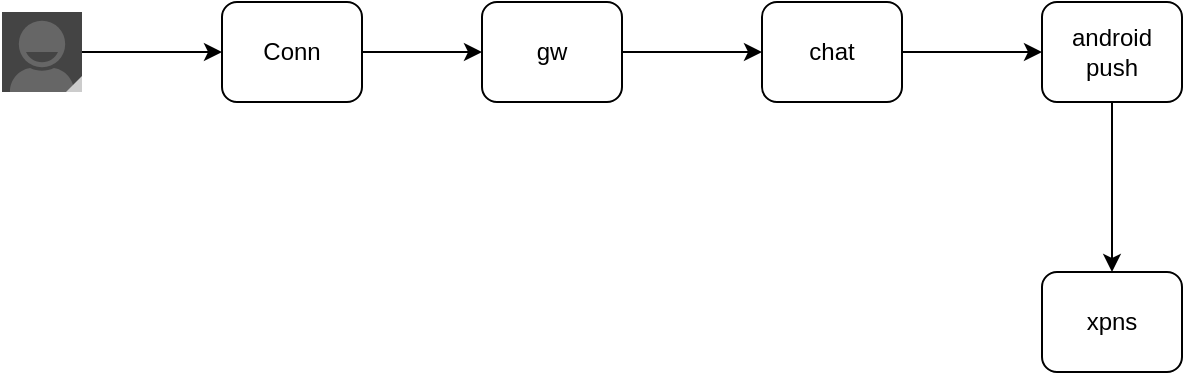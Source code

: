 <mxfile version="14.9.1" type="github">
  <diagram name="Page-1" id="efa7a0a1-bf9b-a30e-e6df-94a7791c09e9">
    <mxGraphModel dx="1422" dy="794" grid="1" gridSize="10" guides="1" tooltips="1" connect="1" arrows="1" fold="1" page="1" pageScale="1" pageWidth="826" pageHeight="1169" background="none" math="0" shadow="0">
      <root>
        <mxCell id="0" />
        <mxCell id="1" parent="0" />
        <mxCell id="nfx_Me2qF4n1uGSIvwWf-120" value="" style="edgeStyle=orthogonalEdgeStyle;rounded=0;orthogonalLoop=1;jettySize=auto;html=1;" edge="1" parent="1" source="nfx_Me2qF4n1uGSIvwWf-114" target="nfx_Me2qF4n1uGSIvwWf-115">
          <mxGeometry relative="1" as="geometry" />
        </mxCell>
        <mxCell id="nfx_Me2qF4n1uGSIvwWf-114" value="" style="verticalLabelPosition=bottom;verticalAlign=top;html=1;shadow=0;dashed=0;strokeWidth=1;shape=mxgraph.android.contact_badge_normal;" vertex="1" parent="1">
          <mxGeometry x="70" y="240" width="40" height="40" as="geometry" />
        </mxCell>
        <mxCell id="nfx_Me2qF4n1uGSIvwWf-121" value="" style="edgeStyle=orthogonalEdgeStyle;rounded=0;orthogonalLoop=1;jettySize=auto;html=1;" edge="1" parent="1" source="nfx_Me2qF4n1uGSIvwWf-115" target="nfx_Me2qF4n1uGSIvwWf-116">
          <mxGeometry relative="1" as="geometry" />
        </mxCell>
        <mxCell id="nfx_Me2qF4n1uGSIvwWf-115" value="Conn" style="rounded=1;whiteSpace=wrap;html=1;" vertex="1" parent="1">
          <mxGeometry x="180" y="235" width="70" height="50" as="geometry" />
        </mxCell>
        <mxCell id="nfx_Me2qF4n1uGSIvwWf-122" value="" style="edgeStyle=orthogonalEdgeStyle;rounded=0;orthogonalLoop=1;jettySize=auto;html=1;" edge="1" parent="1" source="nfx_Me2qF4n1uGSIvwWf-116" target="nfx_Me2qF4n1uGSIvwWf-117">
          <mxGeometry relative="1" as="geometry" />
        </mxCell>
        <mxCell id="nfx_Me2qF4n1uGSIvwWf-116" value="gw" style="rounded=1;whiteSpace=wrap;html=1;" vertex="1" parent="1">
          <mxGeometry x="310" y="235" width="70" height="50" as="geometry" />
        </mxCell>
        <mxCell id="nfx_Me2qF4n1uGSIvwWf-123" value="" style="edgeStyle=orthogonalEdgeStyle;rounded=0;orthogonalLoop=1;jettySize=auto;html=1;" edge="1" parent="1" source="nfx_Me2qF4n1uGSIvwWf-117" target="nfx_Me2qF4n1uGSIvwWf-118">
          <mxGeometry relative="1" as="geometry" />
        </mxCell>
        <mxCell id="nfx_Me2qF4n1uGSIvwWf-117" value="chat" style="rounded=1;whiteSpace=wrap;html=1;" vertex="1" parent="1">
          <mxGeometry x="450" y="235" width="70" height="50" as="geometry" />
        </mxCell>
        <mxCell id="nfx_Me2qF4n1uGSIvwWf-124" value="" style="edgeStyle=orthogonalEdgeStyle;rounded=0;orthogonalLoop=1;jettySize=auto;html=1;" edge="1" parent="1" source="nfx_Me2qF4n1uGSIvwWf-118" target="nfx_Me2qF4n1uGSIvwWf-119">
          <mxGeometry relative="1" as="geometry" />
        </mxCell>
        <mxCell id="nfx_Me2qF4n1uGSIvwWf-118" value="android&lt;br&gt;push" style="rounded=1;whiteSpace=wrap;html=1;" vertex="1" parent="1">
          <mxGeometry x="590" y="235" width="70" height="50" as="geometry" />
        </mxCell>
        <mxCell id="nfx_Me2qF4n1uGSIvwWf-119" value="xpns" style="rounded=1;whiteSpace=wrap;html=1;" vertex="1" parent="1">
          <mxGeometry x="590" y="370" width="70" height="50" as="geometry" />
        </mxCell>
      </root>
    </mxGraphModel>
  </diagram>
</mxfile>
